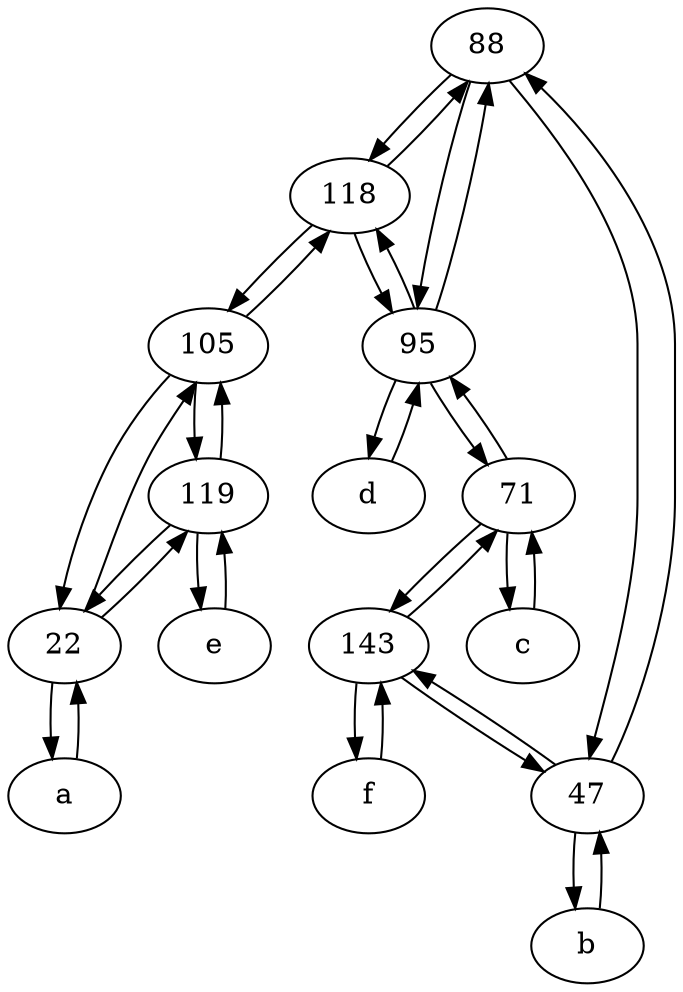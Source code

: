 digraph  {
	88;
	d [pos="20,30!"];
	e [pos="30,50!"];
	143;
	a [pos="40,10!"];
	105;
	118;
	71;
	22;
	b [pos="50,20!"];
	95;
	c [pos="20,10!"];
	47;
	119;
	f [pos="15,45!"];
	118 -> 95;
	143 -> 47;
	e -> 119;
	a -> 22;
	105 -> 118;
	119 -> 105;
	118 -> 105;
	47 -> b;
	f -> 143;
	22 -> a;
	95 -> 71;
	119 -> e;
	88 -> 118;
	47 -> 143;
	119 -> 22;
	105 -> 22;
	105 -> 119;
	47 -> 88;
	71 -> 143;
	88 -> 95;
	d -> 95;
	143 -> f;
	71 -> 95;
	95 -> d;
	143 -> 71;
	c -> 71;
	95 -> 88;
	22 -> 105;
	95 -> 118;
	b -> 47;
	88 -> 47;
	22 -> 119;
	118 -> 88;
	71 -> c;

	}